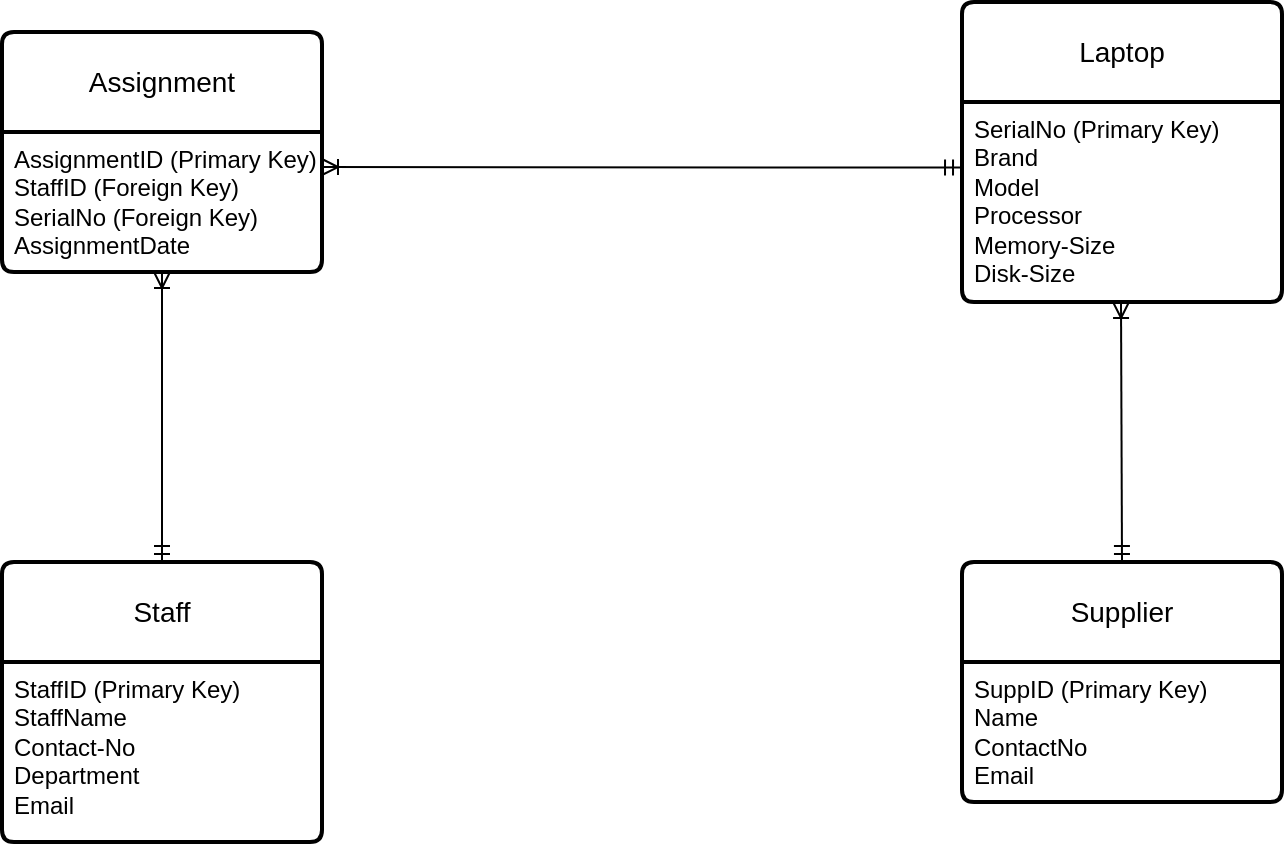 <mxfile version="23.1.5" type="github">
  <diagram name="Page-1" id="DZ-Q3qOKiTGFnykEMMqB">
    <mxGraphModel dx="1050" dy="522" grid="1" gridSize="10" guides="1" tooltips="1" connect="1" arrows="1" fold="1" page="1" pageScale="1" pageWidth="850" pageHeight="1100" math="0" shadow="0">
      <root>
        <mxCell id="0" />
        <mxCell id="1" parent="0" />
        <mxCell id="XagqqqfC-4Mj_eRLT8K7-1" value="Supplier" style="swimlane;childLayout=stackLayout;horizontal=1;startSize=50;horizontalStack=0;rounded=1;fontSize=14;fontStyle=0;strokeWidth=2;resizeParent=0;resizeLast=1;shadow=0;dashed=0;align=center;arcSize=4;whiteSpace=wrap;html=1;" vertex="1" parent="1">
          <mxGeometry x="560" y="360" width="160" height="120" as="geometry" />
        </mxCell>
        <mxCell id="XagqqqfC-4Mj_eRLT8K7-2" value="SuppID (Primary Key)&lt;br&gt;Name&amp;nbsp;&lt;br&gt;ContactNo&lt;br&gt;Email" style="align=left;strokeColor=none;fillColor=none;spacingLeft=4;fontSize=12;verticalAlign=top;resizable=0;rotatable=0;part=1;html=1;" vertex="1" parent="XagqqqfC-4Mj_eRLT8K7-1">
          <mxGeometry y="50" width="160" height="70" as="geometry" />
        </mxCell>
        <mxCell id="XagqqqfC-4Mj_eRLT8K7-4" value="Laptop" style="swimlane;childLayout=stackLayout;horizontal=1;startSize=50;horizontalStack=0;rounded=1;fontSize=14;fontStyle=0;strokeWidth=2;resizeParent=0;resizeLast=1;shadow=0;dashed=0;align=center;arcSize=4;whiteSpace=wrap;html=1;" vertex="1" parent="1">
          <mxGeometry x="560" y="80" width="160" height="150" as="geometry" />
        </mxCell>
        <mxCell id="XagqqqfC-4Mj_eRLT8K7-5" value="SerialNo (Primary Key)&lt;br&gt;Brand&lt;br&gt;Model&lt;br&gt;Processor&lt;br&gt;Memory-Size&lt;br&gt;Disk-Size" style="align=left;strokeColor=none;fillColor=none;spacingLeft=4;fontSize=12;verticalAlign=top;resizable=0;rotatable=0;part=1;html=1;" vertex="1" parent="XagqqqfC-4Mj_eRLT8K7-4">
          <mxGeometry y="50" width="160" height="100" as="geometry" />
        </mxCell>
        <mxCell id="XagqqqfC-4Mj_eRLT8K7-6" value="Staff" style="swimlane;childLayout=stackLayout;horizontal=1;startSize=50;horizontalStack=0;rounded=1;fontSize=14;fontStyle=0;strokeWidth=2;resizeParent=0;resizeLast=1;shadow=0;dashed=0;align=center;arcSize=4;whiteSpace=wrap;html=1;" vertex="1" parent="1">
          <mxGeometry x="80" y="360" width="160" height="140" as="geometry" />
        </mxCell>
        <mxCell id="XagqqqfC-4Mj_eRLT8K7-7" value="StaffID (Primary Key)&lt;br&gt;StaffName&lt;br&gt;Contact-No&lt;br&gt;Department&lt;br&gt;Email" style="align=left;strokeColor=none;fillColor=none;spacingLeft=4;fontSize=12;verticalAlign=top;resizable=0;rotatable=0;part=1;html=1;" vertex="1" parent="XagqqqfC-4Mj_eRLT8K7-6">
          <mxGeometry y="50" width="160" height="90" as="geometry" />
        </mxCell>
        <mxCell id="XagqqqfC-4Mj_eRLT8K7-8" value="Assignment" style="swimlane;childLayout=stackLayout;horizontal=1;startSize=50;horizontalStack=0;rounded=1;fontSize=14;fontStyle=0;strokeWidth=2;resizeParent=0;resizeLast=1;shadow=0;dashed=0;align=center;arcSize=4;whiteSpace=wrap;html=1;" vertex="1" parent="1">
          <mxGeometry x="80" y="95" width="160" height="120" as="geometry" />
        </mxCell>
        <mxCell id="XagqqqfC-4Mj_eRLT8K7-9" value="AssignmentID (Primary Key)&lt;br&gt;StaffID (Foreign Key)&lt;br&gt;SerialNo (Foreign Key)&lt;br&gt;AssignmentDate" style="align=left;strokeColor=none;fillColor=none;spacingLeft=4;fontSize=12;verticalAlign=top;resizable=0;rotatable=0;part=1;html=1;" vertex="1" parent="XagqqqfC-4Mj_eRLT8K7-8">
          <mxGeometry y="50" width="160" height="70" as="geometry" />
        </mxCell>
        <mxCell id="XagqqqfC-4Mj_eRLT8K7-19" value="" style="fontSize=12;html=1;endArrow=ERoneToMany;startArrow=ERmandOne;rounded=0;entryX=0.5;entryY=1;entryDx=0;entryDy=0;exitX=0.5;exitY=0;exitDx=0;exitDy=0;" edge="1" parent="1" source="XagqqqfC-4Mj_eRLT8K7-6" target="XagqqqfC-4Mj_eRLT8K7-9">
          <mxGeometry width="100" height="100" relative="1" as="geometry">
            <mxPoint x="110" y="345" as="sourcePoint" />
            <mxPoint x="160" y="230" as="targetPoint" />
          </mxGeometry>
        </mxCell>
        <mxCell id="XagqqqfC-4Mj_eRLT8K7-20" value="" style="fontSize=12;html=1;endArrow=ERoneToMany;startArrow=ERmandOne;rounded=0;entryX=1;entryY=0.25;entryDx=0;entryDy=0;exitX=-0.003;exitY=0.328;exitDx=0;exitDy=0;exitPerimeter=0;" edge="1" parent="1" source="XagqqqfC-4Mj_eRLT8K7-5" target="XagqqqfC-4Mj_eRLT8K7-9">
          <mxGeometry width="100" height="100" relative="1" as="geometry">
            <mxPoint x="340" y="240" as="sourcePoint" />
            <mxPoint x="340" y="95" as="targetPoint" />
          </mxGeometry>
        </mxCell>
        <mxCell id="XagqqqfC-4Mj_eRLT8K7-21" value="" style="fontSize=12;html=1;endArrow=ERoneToMany;startArrow=ERmandOne;rounded=0;entryX=0.5;entryY=1;entryDx=0;entryDy=0;exitX=0.5;exitY=0;exitDx=0;exitDy=0;" edge="1" parent="1" source="XagqqqfC-4Mj_eRLT8K7-1">
          <mxGeometry width="100" height="100" relative="1" as="geometry">
            <mxPoint x="639.5" y="375" as="sourcePoint" />
            <mxPoint x="639.5" y="230" as="targetPoint" />
          </mxGeometry>
        </mxCell>
      </root>
    </mxGraphModel>
  </diagram>
</mxfile>
